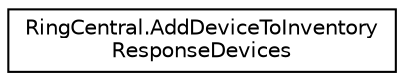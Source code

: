 digraph "Graphical Class Hierarchy"
{
 // LATEX_PDF_SIZE
  edge [fontname="Helvetica",fontsize="10",labelfontname="Helvetica",labelfontsize="10"];
  node [fontname="Helvetica",fontsize="10",shape=record];
  rankdir="LR";
  Node0 [label="RingCentral.AddDeviceToInventory\lResponseDevices",height=0.2,width=0.4,color="black", fillcolor="white", style="filled",URL="$classRingCentral_1_1AddDeviceToInventoryResponseDevices.html",tooltip=" "];
}
